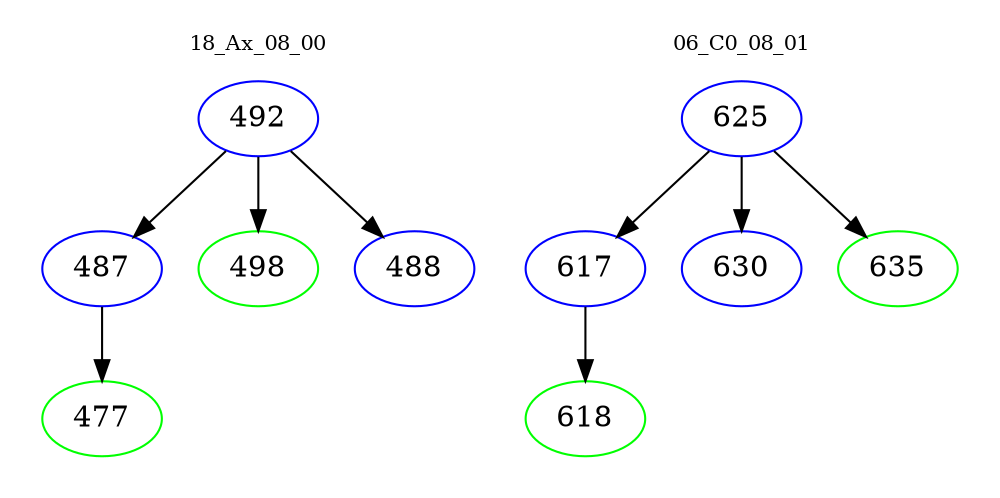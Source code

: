 digraph{
subgraph cluster_0 {
color = white
label = "18_Ax_08_00";
fontsize=10;
T0_492 [label="492", color="blue"]
T0_492 -> T0_487 [color="black"]
T0_487 [label="487", color="blue"]
T0_487 -> T0_477 [color="black"]
T0_477 [label="477", color="green"]
T0_492 -> T0_498 [color="black"]
T0_498 [label="498", color="green"]
T0_492 -> T0_488 [color="black"]
T0_488 [label="488", color="blue"]
}
subgraph cluster_1 {
color = white
label = "06_C0_08_01";
fontsize=10;
T1_625 [label="625", color="blue"]
T1_625 -> T1_617 [color="black"]
T1_617 [label="617", color="blue"]
T1_617 -> T1_618 [color="black"]
T1_618 [label="618", color="green"]
T1_625 -> T1_630 [color="black"]
T1_630 [label="630", color="blue"]
T1_625 -> T1_635 [color="black"]
T1_635 [label="635", color="green"]
}
}
